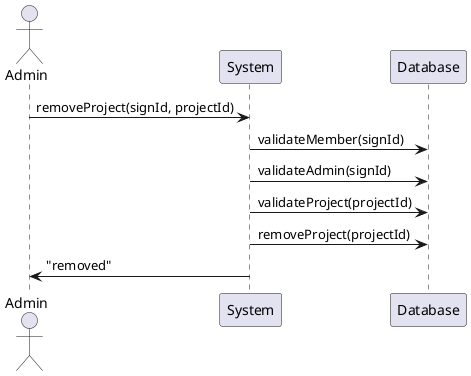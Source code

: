 @startuml
actor Admin
participant System
participant DBMS as "Database"

Admin -> System: removeProject(signId, projectId)
System -> DBMS: validateMember(signId)
System -> DBMS: validateAdmin(signId)
System -> DBMS: validateProject(projectId)
System -> DBMS: removeProject(projectId)
System -> Admin: "removed"
@enduml
